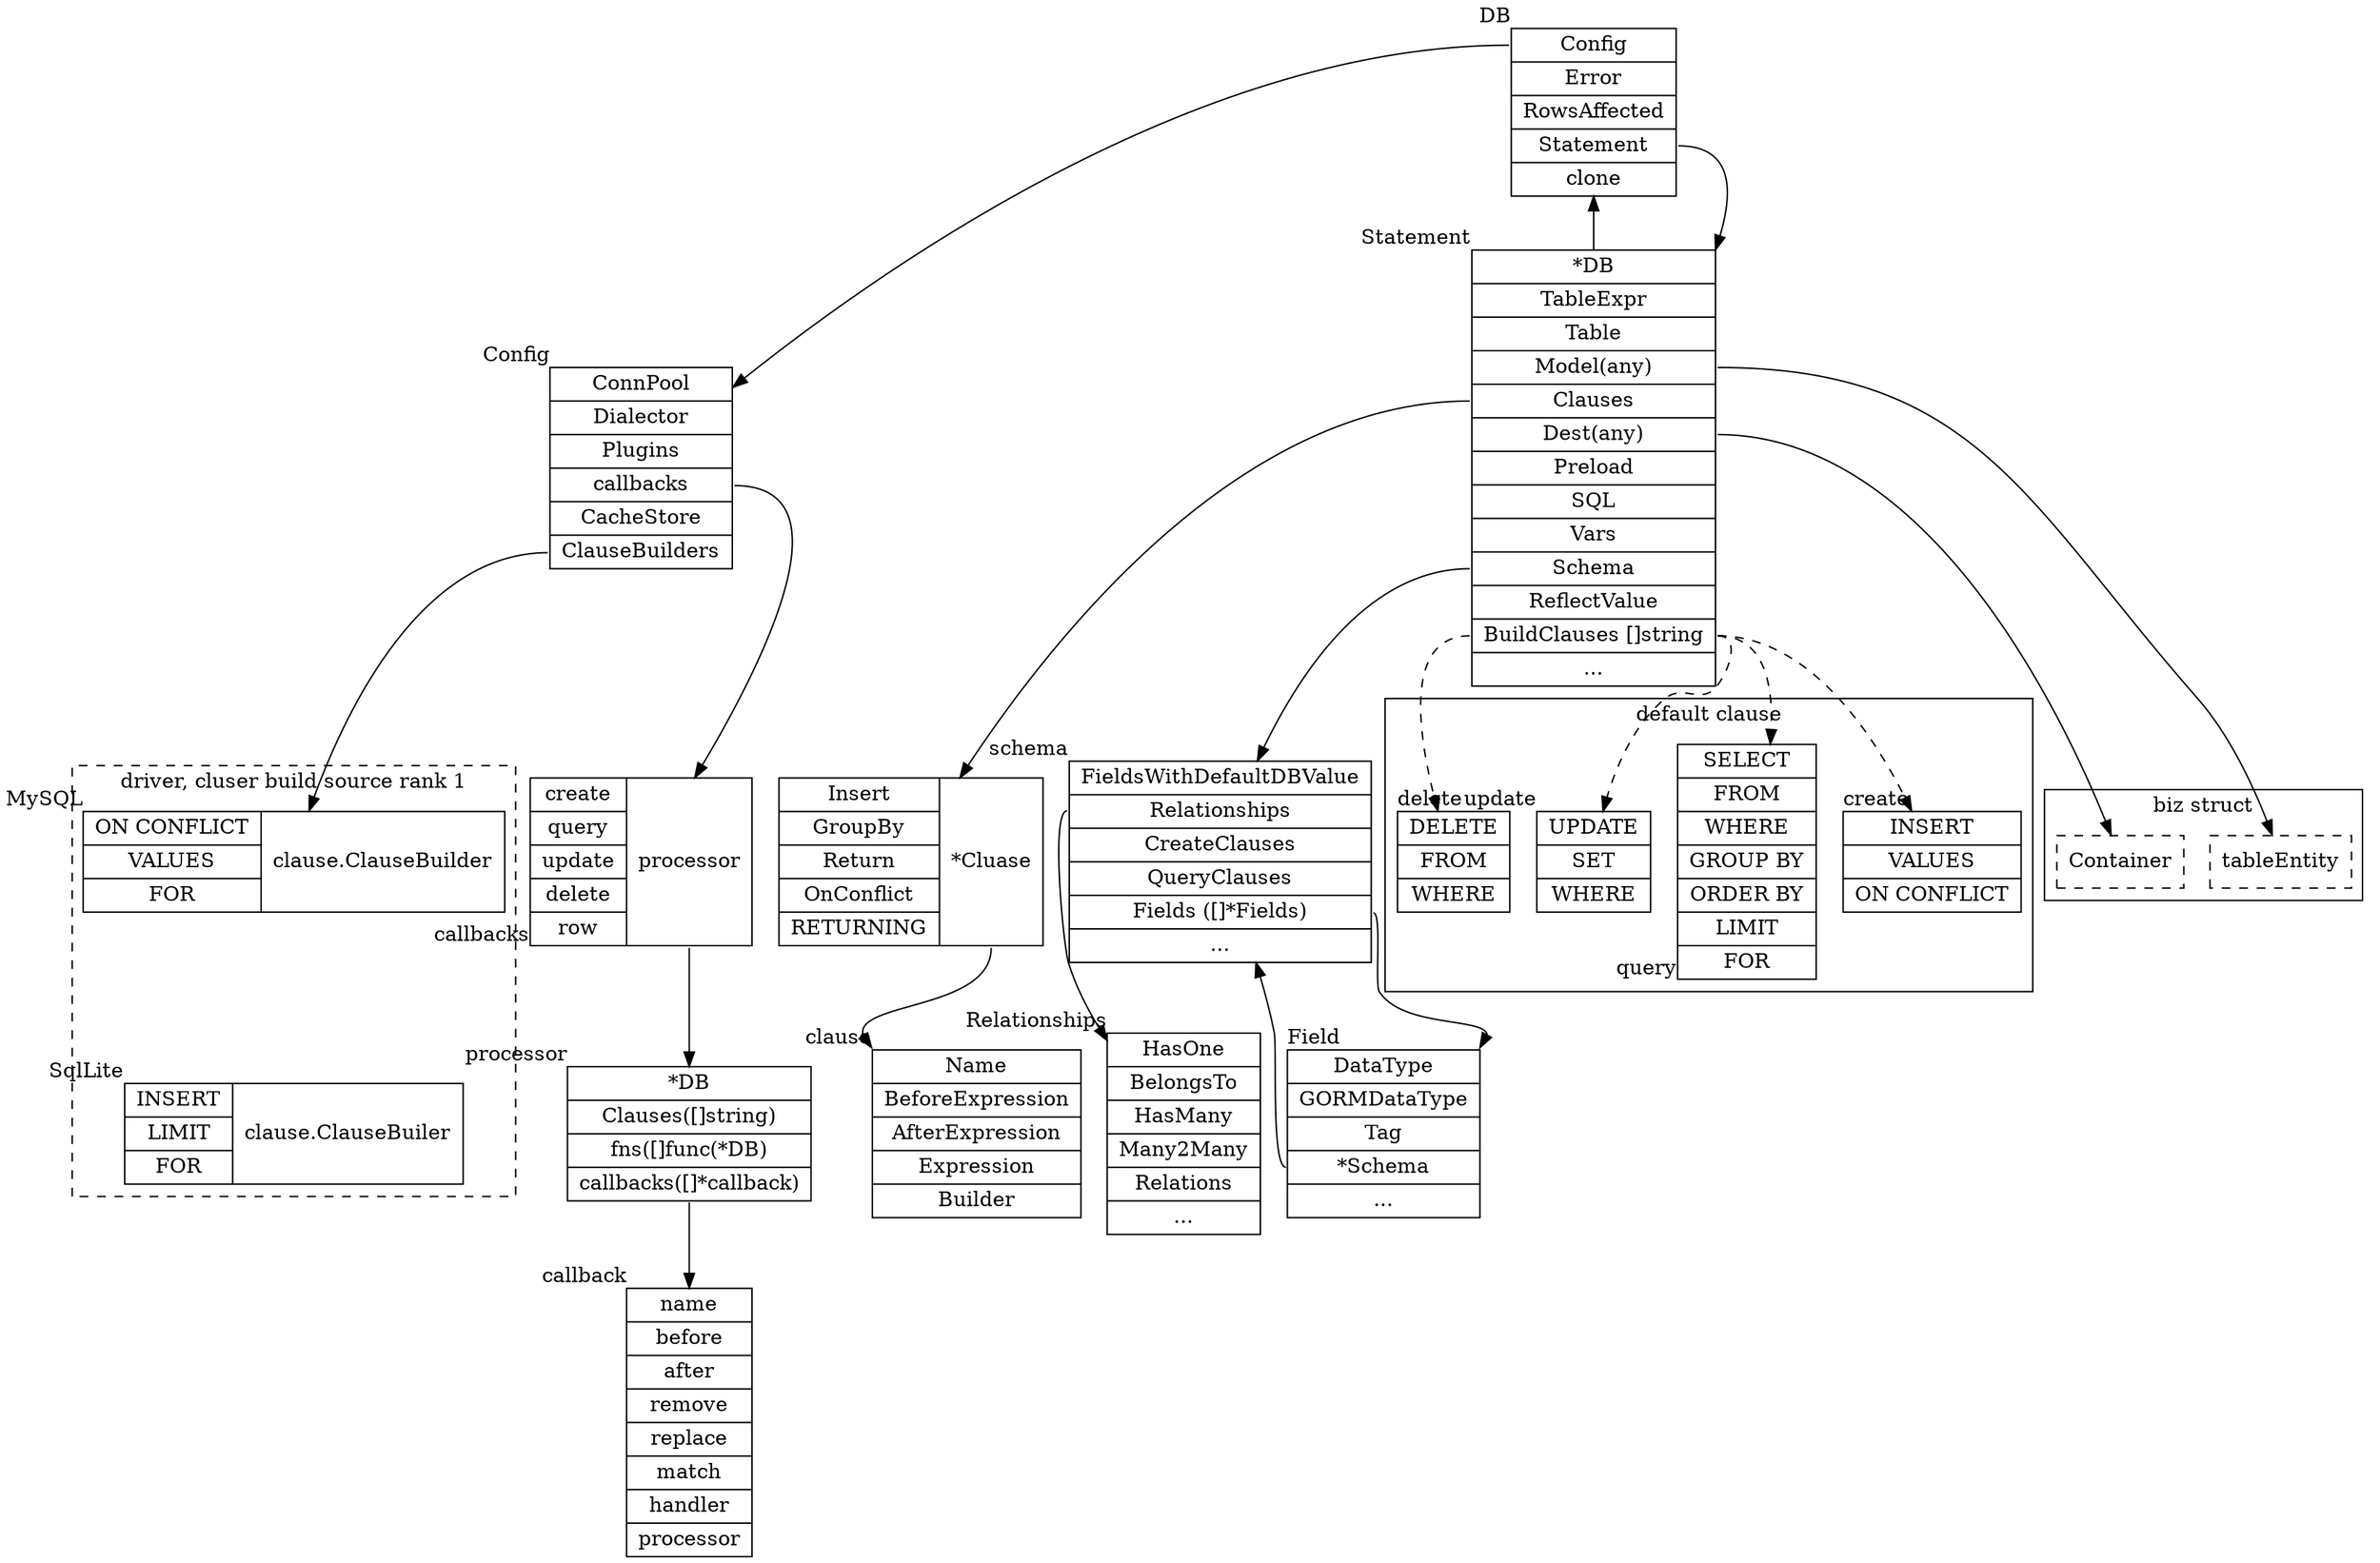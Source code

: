 digraph g{
    node [shape=record]

    {
        DB [
            label="{<f0> Config|Error|RowsAffected|<f1>Statement|clone}",
            xlabel="DB"
        ]

        Config [
            label="{<f0>ConnPool|<f1>Dialector|<f3> Plugins|<f2>callbacks|<f3> CacheStore|<f4>ClauseBuilders}",
            xlabel="Config"
        ]

        Config:f4 -> mysql

        Statement [
            label="{<f0> *DB|TableExpr|Table|<f3>Model(any)|<f4>Clauses|<f5>Dest(any)|Preload|SQL|Vars|<f10>Schema|<f11>ReflectValue|<f12>BuildClauses []string|...}", xlabel="Statement"
        ]
    
    }

    {
        subgraph cluster_driver {
            label="driver, cluser build source rank 1"
            style=dashed
            rankdir=TB

            {rank=source; mysql;}
            {rank=same; sqllite;}

            mysql [
                label="{{ON CONFLICT}| {VALUES} | {FOR }} | {clause.ClauseBuilder}"
                xlabel="MySQL"
            ]

            sqllite [
                label="{{INSERT}|{LIMIT}|{FOR}}|{clause.ClauseBuiler}"
                xlabel="SqlLite"
            ]

        }

    }


    Clause [
        label="{Name|BeforeExpression|AfterExpression|Expression|Builder}"
        xlabel="clause"
    ]

    Clauses [
        label="{Insert|GroupBy | Return | OnConflict|RETURNING}|{<f1>*Cluase}"
    ]

    Clauses:f1 -> Clause:nw
    Statement:f4 -> Clauses

    schema [
        label="{<f0> FieldsWithDefaultDBValue| <f1> Relationships | <f2> CreateClauses | <f3> QueryClauses | <f4> Fields ([]*Fields) | ...}"
        xlabel="schema"
    ]

    Statement:f10 -> schema

    Field [
        label="{DataType|GORMDataType|Tag | <f4> *Schema |...}"
        xlabel="Field"
    ]

    Relationships [
        label="{HasOne|BelongsTo|HasMany|Many2Many|Relations|...}"
        xlabel="Relationships"
    ]


    Field:f4:w -> schema
    schema:f1 -> Relationships
    schema:f4:e -> Field:ne

    callbacks [
        label="{create | query | update |delete | row } |<f6> processor}"
        
        xlabel="callbacks"
    ]

    callback [
        label="{name|before|after|remove|replace|match|handler|<f-1>processor}"
        xlabel="callback"
    ]

    processor [
        label="{<d0>*DB|<f0>Clauses([]string)|<f1>fns([]func(*DB)|<f2>callbacks([]*callback)}"
        xlabel="processor"
    ]

    subgraph cluster_default_clause {
        label="default clause"
        clausesCreate [
            label="{INSERT|VALUES|ON CONFLICT}"
            xlabel="create"
        ]

        clausesQuery [
            label="{SELECT|FROM|WHERE|GROUP BY|ORDER BY|LIMIT|FOR}"
            xlabel="query"
        ]
        clausesUpdate [
            label="{UPDATE|SET|WHERE}"
            xlabel="update"
        ]
        clausesDelete [
            label="{DELETE|FROM|WHERE}"
            xlabel="delete"
        ]
    }



    # processor:f0 -> {clausesCreate, clausesDelete, clausesQuery,clausesUpdate} [style=dashed]
    Statement:f12 -> {clausesCreate, clausesDelete, clausesQuery,clausesUpdate} [style=dashed]

    # Statement:f12 -> processor:f0

    {
        subgraph cluster_biz {
            label="biz struct"
            tableEntity [
                style="dashed"
            ]
            Container [
                style="dashed"
            ]
        }
    }



    Statement:f5 -> Container
    Statement:f3 -> tableEntity

    processor:f2 -> callback

    Config:f2 -> callbacks
    callbacks:f6 -> processor

    DB:f0 -> Config
    DB:f1 -> Statement
    Statement:f0 -> DB
}